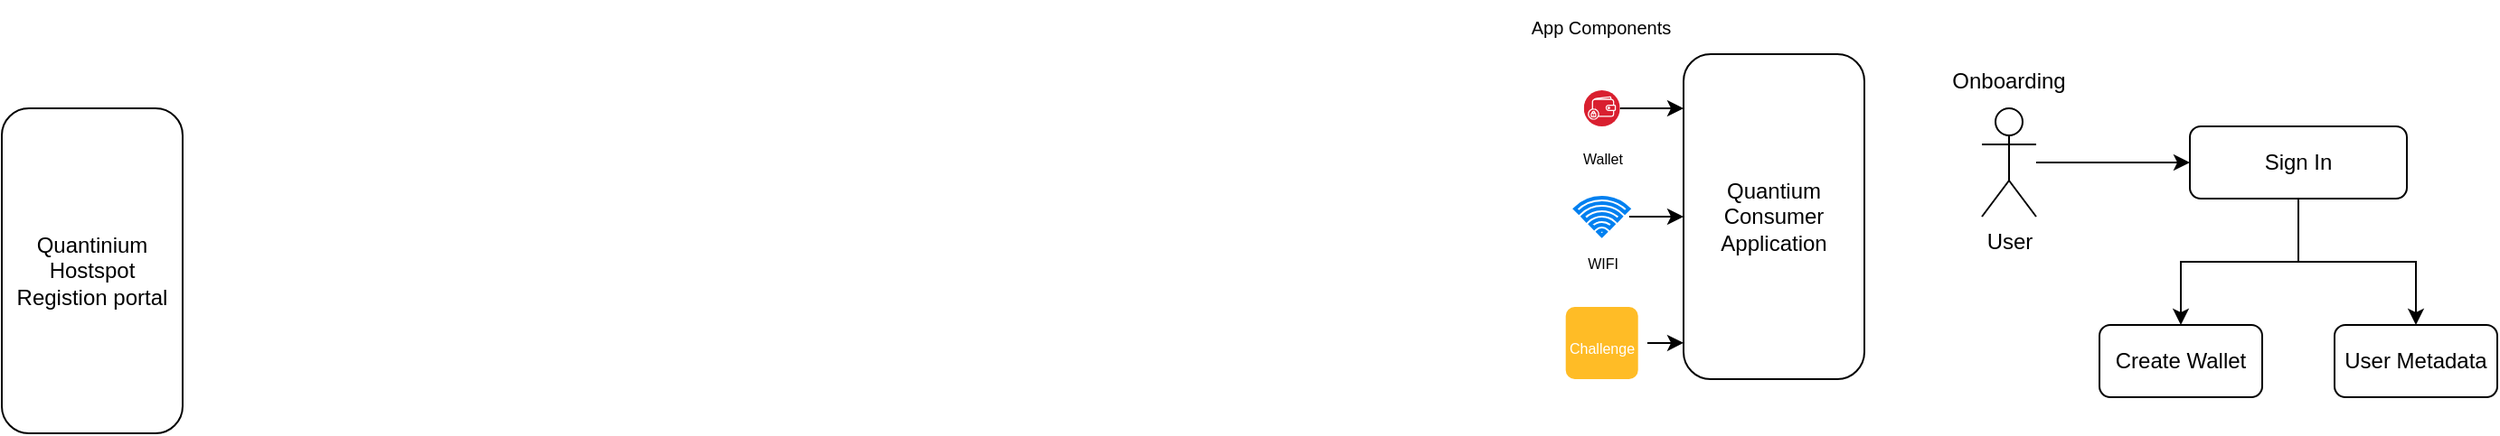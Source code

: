<mxfile version="24.8.0">
  <diagram name="Page-1" id="w2wgUixRn5SNA8yjD89T">
    <mxGraphModel dx="1448" dy="288" grid="1" gridSize="10" guides="1" tooltips="1" connect="1" arrows="1" fold="1" page="1" pageScale="1" pageWidth="850" pageHeight="1100" math="0" shadow="0">
      <root>
        <mxCell id="0" />
        <mxCell id="1" parent="0" />
        <mxCell id="xLCkrp8KcXFFq_XhmdWr-1" value="Quantium Consumer&lt;div&gt;Application&lt;/div&gt;" style="rounded=1;whiteSpace=wrap;html=1;" vertex="1" parent="1">
          <mxGeometry x="110" y="60" width="100" height="180" as="geometry" />
        </mxCell>
        <mxCell id="xLCkrp8KcXFFq_XhmdWr-2" value="Quantinium Hostspot Registion portal" style="rounded=1;whiteSpace=wrap;html=1;" vertex="1" parent="1">
          <mxGeometry x="-820" y="90" width="100" height="180" as="geometry" />
        </mxCell>
        <mxCell id="xLCkrp8KcXFFq_XhmdWr-3" value="Onboarding" style="text;html=1;align=center;verticalAlign=middle;whiteSpace=wrap;rounded=0;" vertex="1" parent="1">
          <mxGeometry x="260" y="60" width="60" height="30" as="geometry" />
        </mxCell>
        <mxCell id="xLCkrp8KcXFFq_XhmdWr-8" value="" style="edgeStyle=orthogonalEdgeStyle;rounded=0;orthogonalLoop=1;jettySize=auto;html=1;" edge="1" parent="1" source="xLCkrp8KcXFFq_XhmdWr-4">
          <mxGeometry relative="1" as="geometry">
            <mxPoint x="390" y="120" as="targetPoint" />
          </mxGeometry>
        </mxCell>
        <mxCell id="xLCkrp8KcXFFq_XhmdWr-4" value="User" style="shape=umlActor;verticalLabelPosition=bottom;verticalAlign=top;html=1;outlineConnect=0;" vertex="1" parent="1">
          <mxGeometry x="275" y="90" width="30" height="60" as="geometry" />
        </mxCell>
        <mxCell id="xLCkrp8KcXFFq_XhmdWr-11" value="" style="edgeStyle=orthogonalEdgeStyle;rounded=0;orthogonalLoop=1;jettySize=auto;html=1;" edge="1" parent="1" source="xLCkrp8KcXFFq_XhmdWr-9" target="xLCkrp8KcXFFq_XhmdWr-10">
          <mxGeometry relative="1" as="geometry" />
        </mxCell>
        <mxCell id="xLCkrp8KcXFFq_XhmdWr-13" style="edgeStyle=orthogonalEdgeStyle;rounded=0;orthogonalLoop=1;jettySize=auto;html=1;" edge="1" parent="1" source="xLCkrp8KcXFFq_XhmdWr-9" target="xLCkrp8KcXFFq_XhmdWr-12">
          <mxGeometry relative="1" as="geometry" />
        </mxCell>
        <mxCell id="xLCkrp8KcXFFq_XhmdWr-9" value="Sign In" style="rounded=1;whiteSpace=wrap;html=1;" vertex="1" parent="1">
          <mxGeometry x="390" y="100" width="120" height="40" as="geometry" />
        </mxCell>
        <mxCell id="xLCkrp8KcXFFq_XhmdWr-10" value="Create Wallet" style="rounded=1;whiteSpace=wrap;html=1;" vertex="1" parent="1">
          <mxGeometry x="340" y="210" width="90" height="40" as="geometry" />
        </mxCell>
        <mxCell id="xLCkrp8KcXFFq_XhmdWr-12" value="User Metadata" style="rounded=1;whiteSpace=wrap;html=1;" vertex="1" parent="1">
          <mxGeometry x="470" y="210" width="90" height="40" as="geometry" />
        </mxCell>
        <mxCell id="xLCkrp8KcXFFq_XhmdWr-20" value="" style="edgeStyle=orthogonalEdgeStyle;rounded=0;orthogonalLoop=1;jettySize=auto;html=1;" edge="1" parent="1" source="xLCkrp8KcXFFq_XhmdWr-14" target="xLCkrp8KcXFFq_XhmdWr-1">
          <mxGeometry relative="1" as="geometry">
            <Array as="points">
              <mxPoint x="90" y="90" />
              <mxPoint x="90" y="90" />
            </Array>
          </mxGeometry>
        </mxCell>
        <mxCell id="xLCkrp8KcXFFq_XhmdWr-14" value="&lt;font style=&quot;font-size: 8px;&quot; color=&quot;#000000&quot;&gt;Wallet&lt;/font&gt;" style="image;aspect=fixed;perimeter=ellipsePerimeter;html=1;align=center;shadow=0;dashed=0;fontColor=#4277BB;labelBackgroundColor=default;fontSize=12;spacingTop=3;image=img/lib/ibm/blockchain/wallet.svg;" vertex="1" parent="1">
          <mxGeometry x="54.85" y="80" width="20" height="20" as="geometry" />
        </mxCell>
        <mxCell id="xLCkrp8KcXFFq_XhmdWr-15" value="&lt;font style=&quot;font-size: 8px;&quot;&gt;WIFI&lt;/font&gt;" style="html=1;verticalLabelPosition=bottom;align=center;labelBackgroundColor=#ffffff;verticalAlign=top;strokeWidth=2;strokeColor=#0080F0;shadow=0;dashed=0;shape=mxgraph.ios7.icons.wifi;pointerEvents=1" vertex="1" parent="1">
          <mxGeometry x="50" y="139.5" width="29.7" height="21" as="geometry" />
        </mxCell>
        <mxCell id="xLCkrp8KcXFFq_XhmdWr-18" value="&lt;font style=&quot;font-size: 8px;&quot;&gt;Challenge&lt;/font&gt;" style="html=1;shadow=0;dashed=0;shape=mxgraph.bootstrap.rrect;rSize=5;strokeColor=none;strokeWidth=1;fillColor=#FFBC26;fontColor=#FFFFFF;whiteSpace=wrap;align=center;verticalAlign=middle;spacingLeft=0;fontStyle=0;fontSize=16;spacing=5;" vertex="1" parent="1">
          <mxGeometry x="44.85" y="200" width="40" height="40" as="geometry" />
        </mxCell>
        <mxCell id="xLCkrp8KcXFFq_XhmdWr-19" value="&lt;font style=&quot;font-size: 10px;&quot;&gt;App Components&lt;/font&gt;" style="text;html=1;align=center;verticalAlign=middle;whiteSpace=wrap;rounded=0;" vertex="1" parent="1">
          <mxGeometry x="17.35" y="30" width="95" height="30" as="geometry" />
        </mxCell>
        <mxCell id="xLCkrp8KcXFFq_XhmdWr-21" value="" style="edgeStyle=orthogonalEdgeStyle;rounded=0;orthogonalLoop=1;jettySize=auto;html=1;" edge="1" parent="1">
          <mxGeometry relative="1" as="geometry">
            <mxPoint x="80" y="150" as="sourcePoint" />
            <mxPoint x="110" y="150" as="targetPoint" />
            <Array as="points">
              <mxPoint x="90" y="150" />
              <mxPoint x="90" y="150" />
            </Array>
          </mxGeometry>
        </mxCell>
        <mxCell id="xLCkrp8KcXFFq_XhmdWr-22" value="" style="edgeStyle=orthogonalEdgeStyle;rounded=0;orthogonalLoop=1;jettySize=auto;html=1;" edge="1" parent="1">
          <mxGeometry relative="1" as="geometry">
            <mxPoint x="90" y="220" as="sourcePoint" />
            <mxPoint x="110" y="219.92" as="targetPoint" />
            <Array as="points">
              <mxPoint x="90" y="219.92" />
              <mxPoint x="90" y="219.92" />
            </Array>
          </mxGeometry>
        </mxCell>
      </root>
    </mxGraphModel>
  </diagram>
</mxfile>
